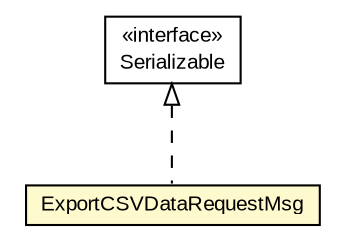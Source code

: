 #!/usr/local/bin/dot
#
# Class diagram 
# Generated by UMLGraph version R5_6-24-gf6e263 (http://www.umlgraph.org/)
#

digraph G {
	edge [fontname="arial",fontsize=10,labelfontname="arial",labelfontsize=10];
	node [fontname="arial",fontsize=10,shape=plaintext];
	nodesep=0.25;
	ranksep=0.5;
	// org.miloss.fgsms.services.interfaces.automatedreportingservice.ExportCSVDataRequestMsg
	c363186 [label=<<table title="org.miloss.fgsms.services.interfaces.automatedreportingservice.ExportCSVDataRequestMsg" border="0" cellborder="1" cellspacing="0" cellpadding="2" port="p" bgcolor="lemonChiffon" href="./ExportCSVDataRequestMsg.html">
		<tr><td><table border="0" cellspacing="0" cellpadding="1">
<tr><td align="center" balign="center"> ExportCSVDataRequestMsg </td></tr>
		</table></td></tr>
		</table>>, URL="./ExportCSVDataRequestMsg.html", fontname="arial", fontcolor="black", fontsize=10.0];
	//org.miloss.fgsms.services.interfaces.automatedreportingservice.ExportCSVDataRequestMsg implements java.io.Serializable
	c364165:p -> c363186:p [dir=back,arrowtail=empty,style=dashed];
	// java.io.Serializable
	c364165 [label=<<table title="java.io.Serializable" border="0" cellborder="1" cellspacing="0" cellpadding="2" port="p" href="http://java.sun.com/j2se/1.4.2/docs/api/java/io/Serializable.html">
		<tr><td><table border="0" cellspacing="0" cellpadding="1">
<tr><td align="center" balign="center"> &#171;interface&#187; </td></tr>
<tr><td align="center" balign="center"> Serializable </td></tr>
		</table></td></tr>
		</table>>, URL="http://java.sun.com/j2se/1.4.2/docs/api/java/io/Serializable.html", fontname="arial", fontcolor="black", fontsize=10.0];
}


